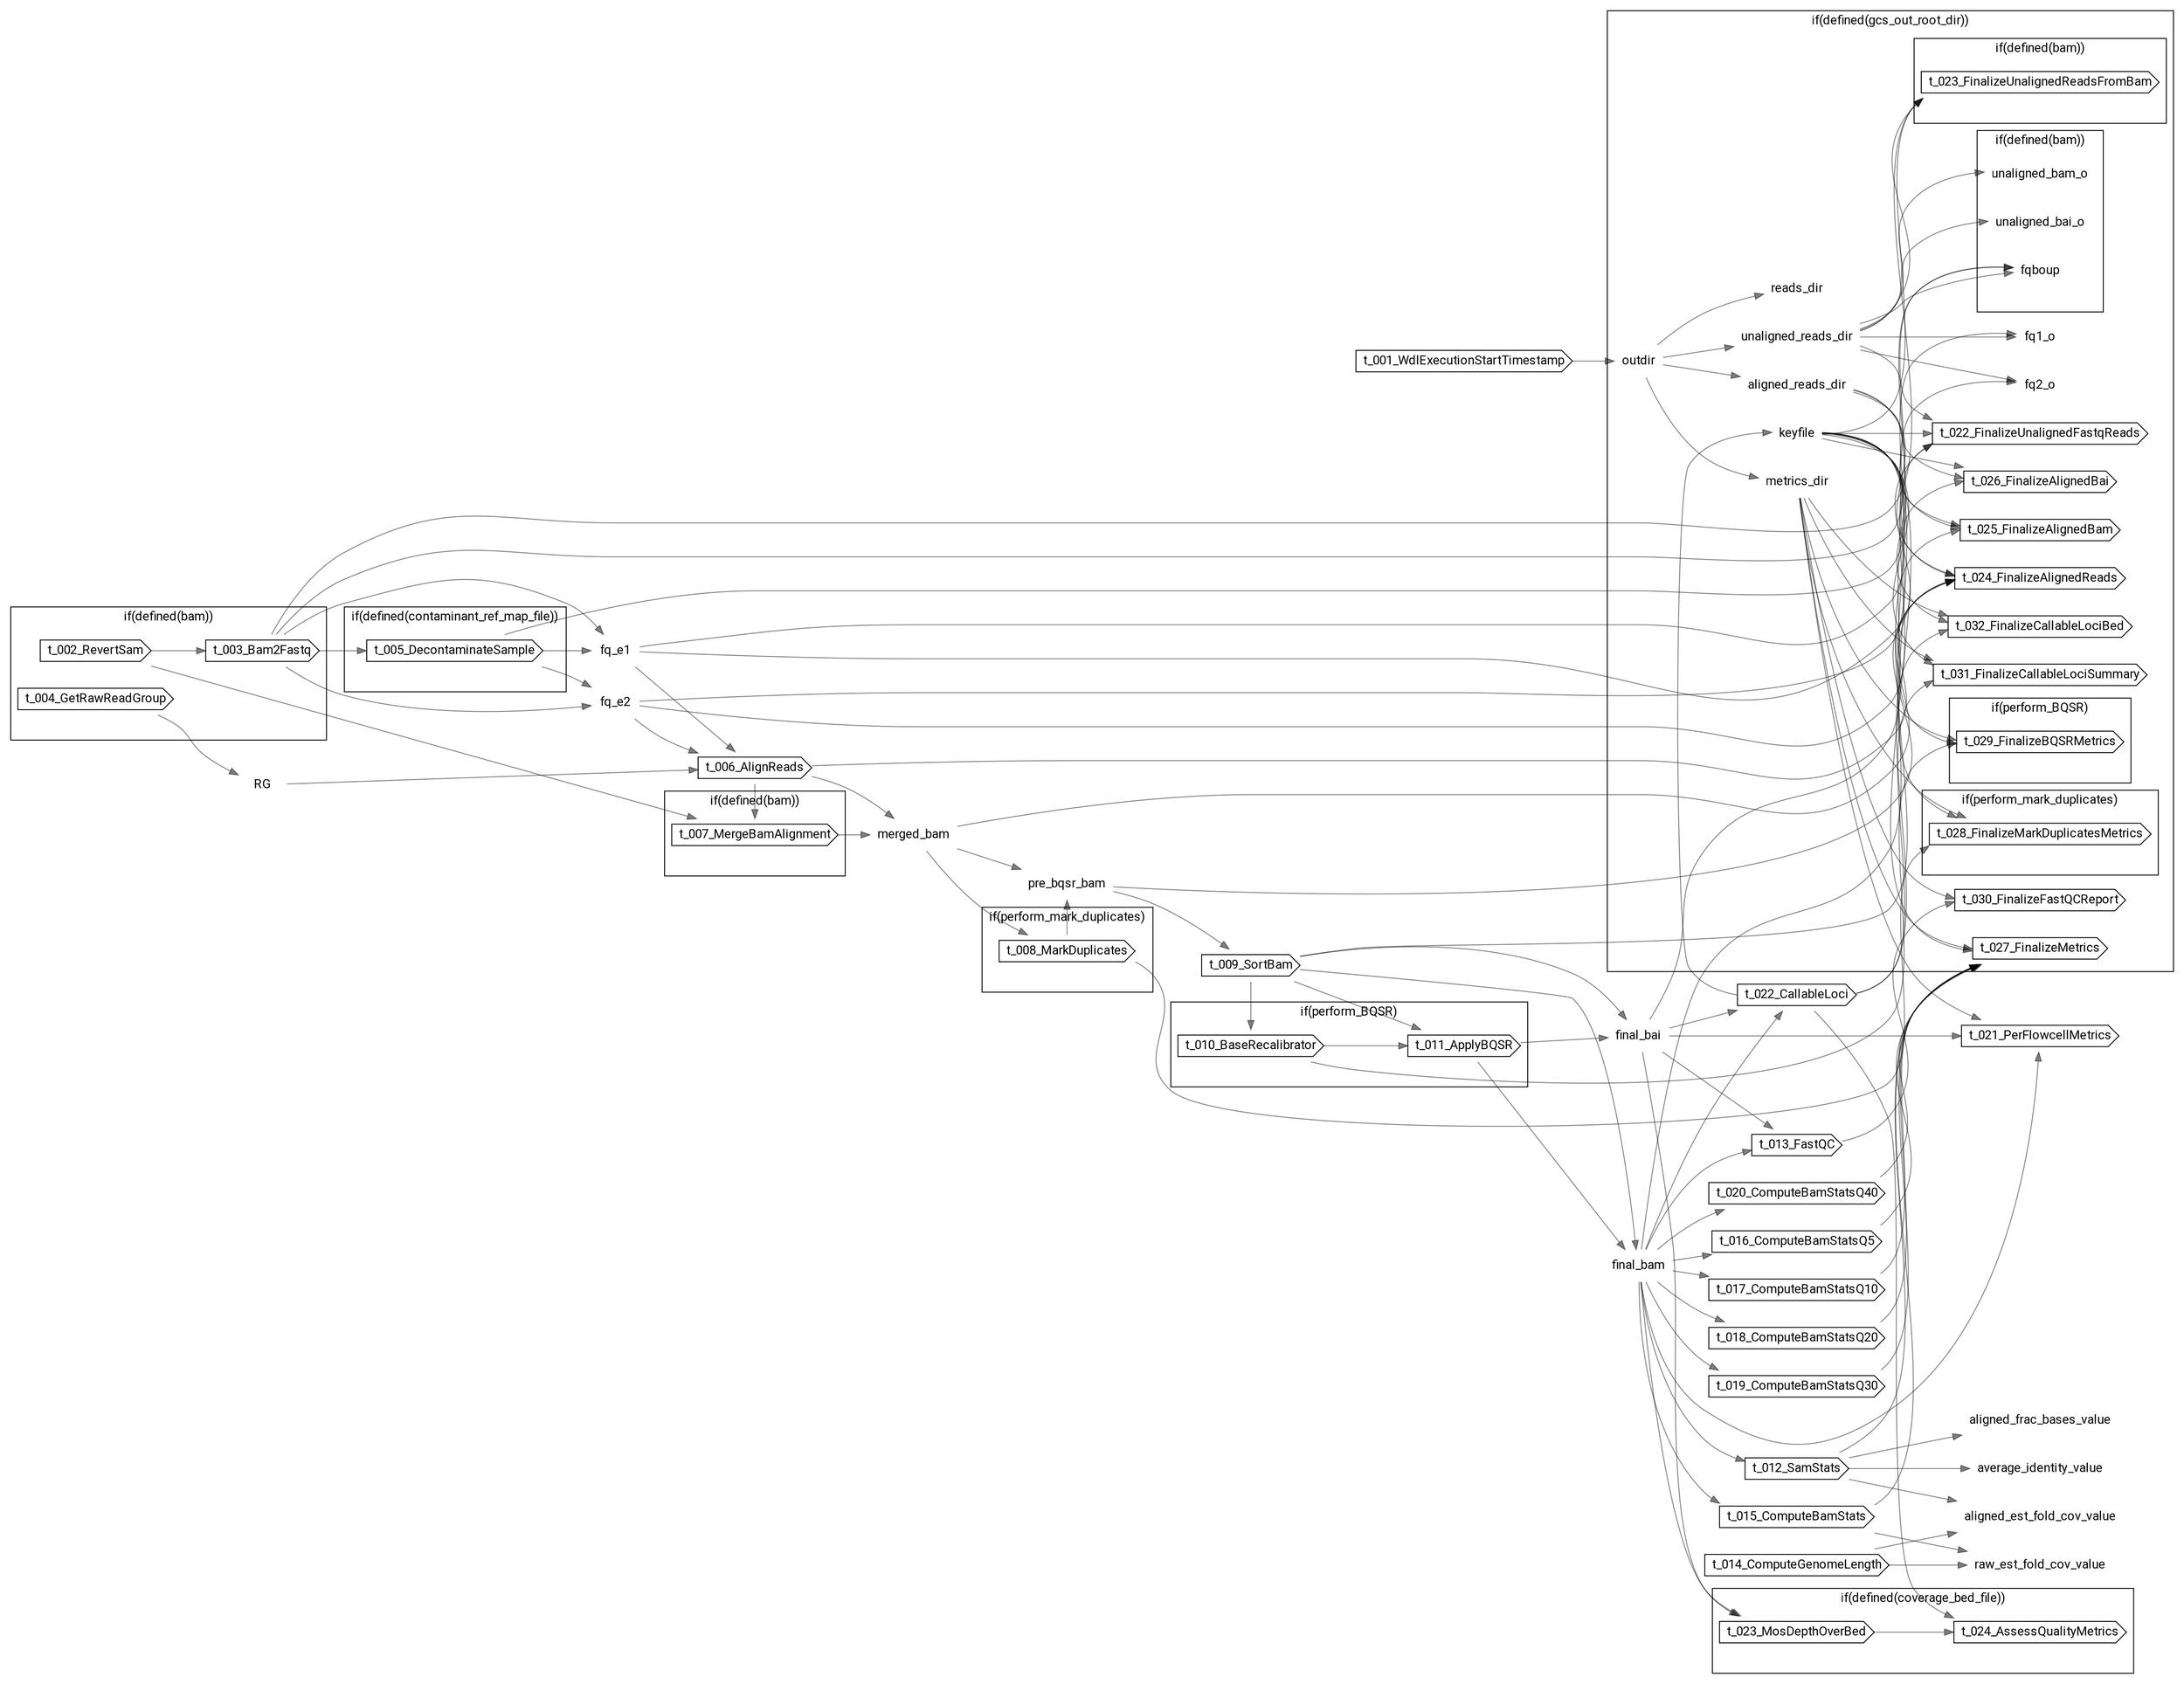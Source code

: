 // SRFlowcell
digraph {
	compound=true rankdir=LR
	node [fontname=Roboto]
	edge [color="#00000080"]
	"call-t_001_WdlExecutionStartTimestamp" [label=t_001_WdlExecutionStartTimestamp shape=cds]
	subgraph "cluster-if-L89C5" {
		fontname=Roboto label="if(defined(bam))" rank=same
		"call-t_002_RevertSam" [label=t_002_RevertSam shape=cds]
		"call-t_003_Bam2Fastq" [label=t_003_Bam2Fastq shape=cds]
		"call-t_004_GetRawReadGroup" [label=t_004_GetRawReadGroup shape=cds]
		"if-L89C5" [label="" height=0 margin=0 style=invis width=0]
	}
	subgraph "cluster-if-L108C5" {
		fontname=Roboto label="if(defined(contaminant_ref_map_file))" rank=same
		"call-t_005_DecontaminateSample" [label=t_005_DecontaminateSample shape=cds]
		"if-L108C5" [label="" height=0 margin=0 style=invis width=0]
	}
	"decl-fq_e1" [label=fq_e1 shape=plaintext]
	"decl-fq_e2" [label=fq_e2 shape=plaintext]
	"decl-RG" [label=RG shape=plaintext]
	"call-t_006_AlignReads" [label=t_006_AlignReads shape=cds]
	subgraph "cluster-if-L154C5" {
		fontname=Roboto label="if(defined(bam))" rank=same
		"call-t_007_MergeBamAlignment" [label=t_007_MergeBamAlignment shape=cds]
		"if-L154C5" [label="" height=0 margin=0 style=invis width=0]
	}
	"decl-merged_bam" [label=merged_bam shape=plaintext]
	subgraph "cluster-if-L169C5" {
		fontname=Roboto label="if(perform_mark_duplicates)" rank=same
		"call-t_008_MarkDuplicates" [label=t_008_MarkDuplicates shape=cds]
		"if-L169C5" [label="" height=0 margin=0 style=invis width=0]
	}
	"decl-pre_bqsr_bam" [label=pre_bqsr_bam shape=plaintext]
	"call-t_009_SortBam" [label=t_009_SortBam shape=cds]
	subgraph "cluster-if-L188C5" {
		fontname=Roboto label="if(perform_BQSR)" rank=same
		"call-t_010_BaseRecalibrator" [label=t_010_BaseRecalibrator shape=cds]
		"call-t_011_ApplyBQSR" [label=t_011_ApplyBQSR shape=cds]
		"if-L188C5" [label="" height=0 margin=0 style=invis width=0]
	}
	"decl-final_bam" [label=final_bam shape=plaintext]
	"decl-final_bai" [label=final_bai shape=plaintext]
	"call-t_012_SamStats" [label=t_012_SamStats shape=cds]
	"call-t_013_FastQC" [label=t_013_FastQC shape=cds]
	"call-t_014_ComputeGenomeLength" [label=t_014_ComputeGenomeLength shape=cds]
	"call-t_015_ComputeBamStats" [label=t_015_ComputeBamStats shape=cds]
	"call-t_016_ComputeBamStatsQ5" [label=t_016_ComputeBamStatsQ5 shape=cds]
	"call-t_017_ComputeBamStatsQ10" [label=t_017_ComputeBamStatsQ10 shape=cds]
	"call-t_018_ComputeBamStatsQ20" [label=t_018_ComputeBamStatsQ20 shape=cds]
	"call-t_019_ComputeBamStatsQ30" [label=t_019_ComputeBamStatsQ30 shape=cds]
	"call-t_020_ComputeBamStatsQ40" [label=t_020_ComputeBamStatsQ40 shape=cds]
	"call-t_021_PerFlowcellMetrics" [label=t_021_PerFlowcellMetrics shape=cds]
	"call-t_022_CallableLoci" [label=t_022_CallableLoci shape=cds]
	subgraph "cluster-if-L277C5" {
		fontname=Roboto label="if(defined(coverage_bed_file))" rank=same
		"call-t_023_MosDepthOverBed" [label=t_023_MosDepthOverBed shape=cds]
		"call-t_024_AssessQualityMetrics" [label=t_024_AssessQualityMetrics shape=cds]
		"if-L277C5" [label="" height=0 margin=0 style=invis width=0]
	}
	subgraph "cluster-if-L302C5" {
		fontname=Roboto label="if(defined(gcs_out_root_dir))" rank=same
		"decl-outdir" [label=outdir shape=plaintext]
		"decl-reads_dir" [label=reads_dir shape=plaintext]
		"decl-unaligned_reads_dir" [label=unaligned_reads_dir shape=plaintext]
		"decl-aligned_reads_dir" [label=aligned_reads_dir shape=plaintext]
		"decl-metrics_dir" [label=metrics_dir shape=plaintext]
		"decl-keyfile" [label=keyfile shape=plaintext]
		"call-t_022_FinalizeUnalignedFastqReads" [label=t_022_FinalizeUnalignedFastqReads shape=cds]
		subgraph "cluster-if-L325C9" {
			fontname=Roboto label="if(defined(bam))" rank=same
			"call-t_023_FinalizeUnalignedReadsFromBam" [label=t_023_FinalizeUnalignedReadsFromBam shape=cds]
			"if-L325C9" [label="" height=0 margin=0 style=invis width=0]
		}
		"call-t_024_FinalizeAlignedReads" [label=t_024_FinalizeAlignedReads shape=cds]
		"call-t_025_FinalizeAlignedBam" [label=t_025_FinalizeAlignedBam shape=cds]
		"call-t_026_FinalizeAlignedBai" [label=t_026_FinalizeAlignedBai shape=cds]
		"call-t_027_FinalizeMetrics" [label=t_027_FinalizeMetrics shape=cds]
		subgraph "cluster-if-L385C9" {
			fontname=Roboto label="if(perform_mark_duplicates)" rank=same
			"call-t_028_FinalizeMarkDuplicatesMetrics" [label=t_028_FinalizeMarkDuplicatesMetrics shape=cds]
			"if-L385C9" [label="" height=0 margin=0 style=invis width=0]
		}
		subgraph "cluster-if-L395C9" {
			fontname=Roboto label="if(perform_BQSR)" rank=same
			"call-t_029_FinalizeBQSRMetrics" [label=t_029_FinalizeBQSRMetrics shape=cds]
			"if-L395C9" [label="" height=0 margin=0 style=invis width=0]
		}
		"call-t_030_FinalizeFastQCReport" [label=t_030_FinalizeFastQCReport shape=cds]
		"decl-fq1_o" [label=fq1_o shape=plaintext]
		"decl-fq2_o" [label=fq2_o shape=plaintext]
		subgraph "cluster-if-L413C9" {
			fontname=Roboto label="if(defined(bam))" rank=same
			"decl-unaligned_bam_o" [label=unaligned_bam_o shape=plaintext]
			"decl-unaligned_bai_o" [label=unaligned_bai_o shape=plaintext]
			"decl-fqboup" [label=fqboup shape=plaintext]
			"if-L413C9" [label="" height=0 margin=0 style=invis width=0]
		}
		"call-t_031_FinalizeCallableLociSummary" [label=t_031_FinalizeCallableLociSummary shape=cds]
		"call-t_032_FinalizeCallableLociBed" [label=t_032_FinalizeCallableLociBed shape=cds]
		"if-L302C5" [label="" height=0 margin=0 style=invis width=0]
	}
	"decl-raw_est_fold_cov_value" [label=raw_est_fold_cov_value shape=plaintext]
	"decl-aligned_frac_bases_value" [label=aligned_frac_bases_value shape=plaintext]
	"decl-aligned_est_fold_cov_value" [label=aligned_est_fold_cov_value shape=plaintext]
	"decl-average_identity_value" [label=average_identity_value shape=plaintext]
	"call-t_002_RevertSam" -> "call-t_003_Bam2Fastq"
	"call-t_003_Bam2Fastq" -> "call-t_005_DecontaminateSample"
	"call-t_003_Bam2Fastq" -> "decl-fq_e1"
	"call-t_005_DecontaminateSample" -> "decl-fq_e1"
	"call-t_003_Bam2Fastq" -> "decl-fq_e2"
	"call-t_005_DecontaminateSample" -> "decl-fq_e2"
	"call-t_004_GetRawReadGroup" -> "decl-RG"
	"decl-fq_e2" -> "call-t_006_AlignReads"
	"decl-RG" -> "call-t_006_AlignReads"
	"decl-fq_e1" -> "call-t_006_AlignReads"
	"call-t_002_RevertSam" -> "call-t_007_MergeBamAlignment"
	"call-t_006_AlignReads" -> "call-t_007_MergeBamAlignment"
	"call-t_006_AlignReads" -> "decl-merged_bam"
	"call-t_007_MergeBamAlignment" -> "decl-merged_bam"
	"decl-merged_bam" -> "call-t_008_MarkDuplicates"
	"decl-merged_bam" -> "decl-pre_bqsr_bam"
	"call-t_008_MarkDuplicates" -> "decl-pre_bqsr_bam"
	"decl-pre_bqsr_bam" -> "call-t_009_SortBam"
	"call-t_009_SortBam" -> "call-t_010_BaseRecalibrator"
	"call-t_009_SortBam" -> "call-t_011_ApplyBQSR"
	"call-t_010_BaseRecalibrator" -> "call-t_011_ApplyBQSR"
	"call-t_009_SortBam" -> "decl-final_bam"
	"call-t_011_ApplyBQSR" -> "decl-final_bam"
	"call-t_009_SortBam" -> "decl-final_bai"
	"call-t_011_ApplyBQSR" -> "decl-final_bai"
	"decl-final_bam" -> "call-t_012_SamStats"
	"decl-final_bai" -> "call-t_013_FastQC"
	"decl-final_bam" -> "call-t_013_FastQC"
	"decl-final_bam" -> "call-t_015_ComputeBamStats"
	"decl-final_bam" -> "call-t_016_ComputeBamStatsQ5"
	"decl-final_bam" -> "call-t_017_ComputeBamStatsQ10"
	"decl-final_bam" -> "call-t_018_ComputeBamStatsQ20"
	"decl-final_bam" -> "call-t_019_ComputeBamStatsQ30"
	"decl-final_bam" -> "call-t_020_ComputeBamStatsQ40"
	"decl-final_bai" -> "call-t_021_PerFlowcellMetrics"
	"decl-final_bam" -> "call-t_021_PerFlowcellMetrics"
	"decl-metrics_dir" -> "call-t_021_PerFlowcellMetrics"
	"decl-final_bai" -> "call-t_022_CallableLoci"
	"decl-final_bam" -> "call-t_022_CallableLoci"
	"decl-final_bai" -> "call-t_023_MosDepthOverBed"
	"decl-final_bam" -> "call-t_023_MosDepthOverBed"
	"call-t_022_CallableLoci" -> "call-t_024_AssessQualityMetrics"
	"call-t_023_MosDepthOverBed" -> "call-t_024_AssessQualityMetrics"
	"call-t_001_WdlExecutionStartTimestamp" -> "decl-outdir"
	"decl-outdir" -> "decl-reads_dir"
	"decl-outdir" -> "decl-unaligned_reads_dir"
	"decl-outdir" -> "decl-aligned_reads_dir"
	"decl-outdir" -> "decl-metrics_dir"
	"call-t_022_CallableLoci" -> "decl-keyfile"
	"decl-keyfile" -> "call-t_022_FinalizeUnalignedFastqReads"
	"decl-fq_e2" -> "call-t_022_FinalizeUnalignedFastqReads"
	"decl-unaligned_reads_dir" -> "call-t_022_FinalizeUnalignedFastqReads"
	"decl-fq_e1" -> "call-t_022_FinalizeUnalignedFastqReads"
	"decl-keyfile" -> "call-t_023_FinalizeUnalignedReadsFromBam"
	"decl-unaligned_reads_dir" -> "call-t_023_FinalizeUnalignedReadsFromBam"
	"call-t_003_Bam2Fastq" -> "call-t_023_FinalizeUnalignedReadsFromBam"
	"decl-keyfile" -> "call-t_024_FinalizeAlignedReads"
	"decl-merged_bam" -> "call-t_024_FinalizeAlignedReads"
	"decl-aligned_reads_dir" -> "call-t_024_FinalizeAlignedReads"
	"decl-pre_bqsr_bam" -> "call-t_024_FinalizeAlignedReads"
	"call-t_006_AlignReads" -> "call-t_024_FinalizeAlignedReads"
	"call-t_009_SortBam" -> "call-t_024_FinalizeAlignedReads"
	"decl-keyfile" -> "call-t_025_FinalizeAlignedBam"
	"decl-aligned_reads_dir" -> "call-t_025_FinalizeAlignedBam"
	"decl-final_bam" -> "call-t_025_FinalizeAlignedBam"
	"decl-keyfile" -> "call-t_026_FinalizeAlignedBai"
	"decl-aligned_reads_dir" -> "call-t_026_FinalizeAlignedBai"
	"decl-final_bai" -> "call-t_026_FinalizeAlignedBai"
	"call-t_012_SamStats" -> "call-t_027_FinalizeMetrics"
	"call-t_015_ComputeBamStats" -> "call-t_027_FinalizeMetrics"
	"decl-keyfile" -> "call-t_027_FinalizeMetrics"
	"call-t_017_ComputeBamStatsQ10" -> "call-t_027_FinalizeMetrics"
	"call-t_018_ComputeBamStatsQ20" -> "call-t_027_FinalizeMetrics"
	"call-t_019_ComputeBamStatsQ30" -> "call-t_027_FinalizeMetrics"
	"call-t_020_ComputeBamStatsQ40" -> "call-t_027_FinalizeMetrics"
	"decl-metrics_dir" -> "call-t_027_FinalizeMetrics"
	"call-t_016_ComputeBamStatsQ5" -> "call-t_027_FinalizeMetrics"
	"decl-keyfile" -> "call-t_028_FinalizeMarkDuplicatesMetrics"
	"decl-metrics_dir" -> "call-t_028_FinalizeMarkDuplicatesMetrics"
	"call-t_008_MarkDuplicates" -> "call-t_028_FinalizeMarkDuplicatesMetrics"
	"call-t_010_BaseRecalibrator" -> "call-t_029_FinalizeBQSRMetrics"
	"decl-keyfile" -> "call-t_029_FinalizeBQSRMetrics"
	"decl-metrics_dir" -> "call-t_029_FinalizeBQSRMetrics"
	"decl-metrics_dir" -> "call-t_030_FinalizeFastQCReport"
	"call-t_013_FastQC" -> "call-t_030_FinalizeFastQCReport"
	"decl-unaligned_reads_dir" -> "decl-fq1_o"
	"decl-fq_e1" -> "decl-fq1_o"
	"decl-fq_e2" -> "decl-fq2_o"
	"decl-unaligned_reads_dir" -> "decl-fq2_o"
	"decl-unaligned_reads_dir" -> "decl-unaligned_bam_o"
	"decl-unaligned_reads_dir" -> "decl-unaligned_bai_o"
	"call-t_003_Bam2Fastq" -> "decl-fqboup"
	"call-t_005_DecontaminateSample" -> "decl-fqboup"
	"decl-unaligned_reads_dir" -> "decl-fqboup"
	"decl-keyfile" -> "call-t_031_FinalizeCallableLociSummary"
	"call-t_022_CallableLoci" -> "call-t_031_FinalizeCallableLociSummary"
	"decl-metrics_dir" -> "call-t_031_FinalizeCallableLociSummary"
	"decl-keyfile" -> "call-t_032_FinalizeCallableLociBed"
	"call-t_022_CallableLoci" -> "call-t_032_FinalizeCallableLociBed"
	"decl-metrics_dir" -> "call-t_032_FinalizeCallableLociBed"
	"call-t_015_ComputeBamStats" -> "decl-raw_est_fold_cov_value"
	"call-t_014_ComputeGenomeLength" -> "decl-raw_est_fold_cov_value"
	"call-t_012_SamStats" -> "decl-aligned_frac_bases_value"
	"call-t_012_SamStats" -> "decl-aligned_est_fold_cov_value"
	"call-t_014_ComputeGenomeLength" -> "decl-aligned_est_fold_cov_value"
	"call-t_012_SamStats" -> "decl-average_identity_value"
}
